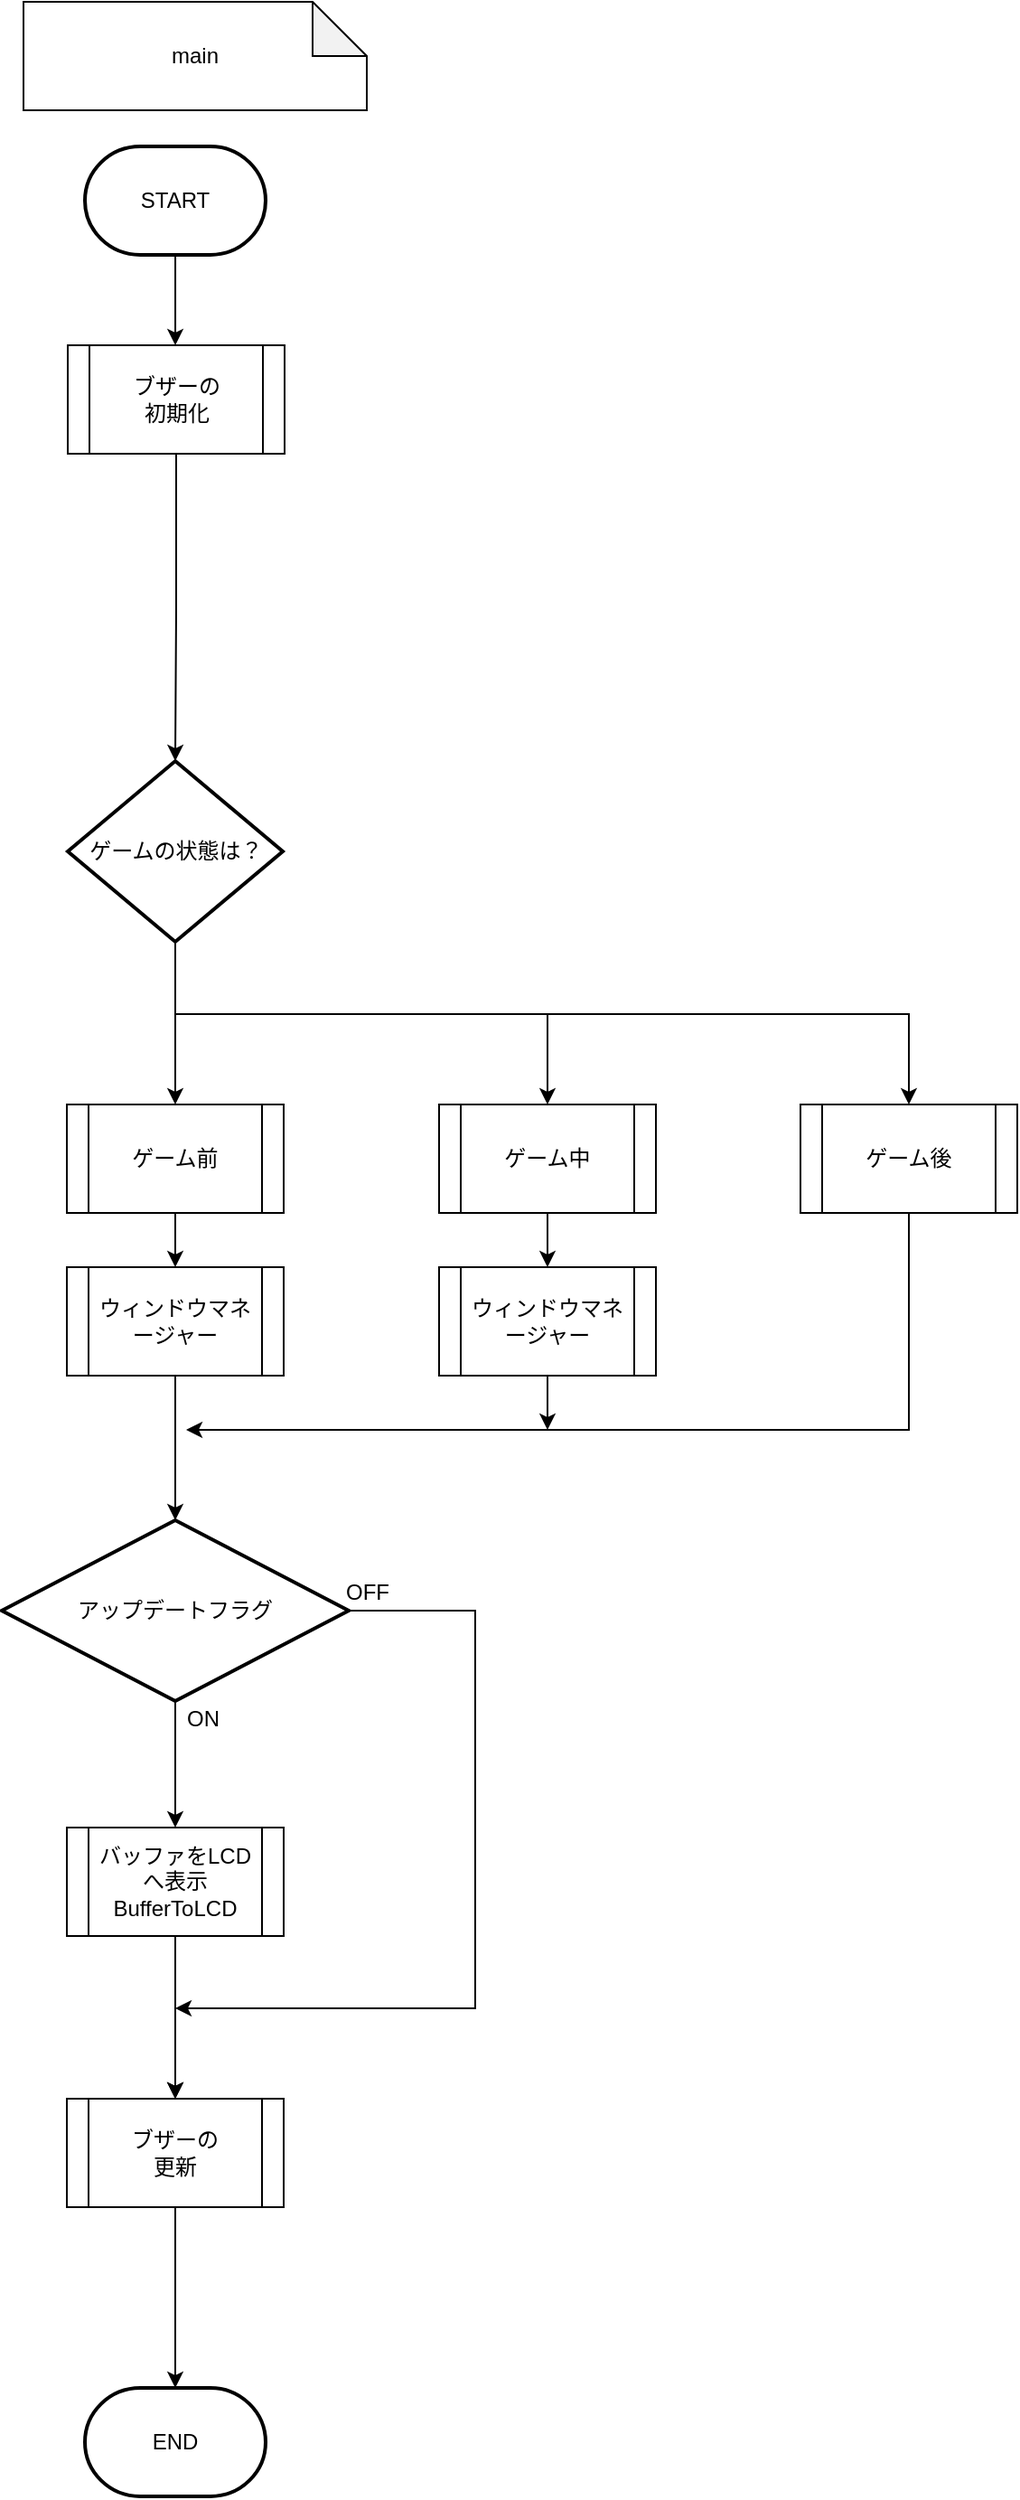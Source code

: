<mxfile version="13.5.1" type="device" pages="6"><diagram id="C5RBs43oDa-KdzZeNtuy" name="main"><mxGraphModel dx="1662" dy="822" grid="1" gridSize="10" guides="1" tooltips="1" connect="1" arrows="1" fold="1" page="1" pageScale="1" pageWidth="827" pageHeight="1169" math="0" shadow="0"><root><mxCell id="WIyWlLk6GJQsqaUBKTNV-0"/><mxCell id="WIyWlLk6GJQsqaUBKTNV-1" parent="WIyWlLk6GJQsqaUBKTNV-0"/><mxCell id="9qbyC3bB_pEoJ0eFc8h3-9" value="" style="edgeStyle=orthogonalEdgeStyle;rounded=0;orthogonalLoop=1;jettySize=auto;html=1;entryX=0.496;entryY=0;entryDx=0;entryDy=0;entryPerimeter=0;" parent="WIyWlLk6GJQsqaUBKTNV-1" source="9qbyC3bB_pEoJ0eFc8h3-0" target="_na00F3dMq7mr0n2Ix1M-0" edge="1"><mxGeometry relative="1" as="geometry"/></mxCell><mxCell id="9qbyC3bB_pEoJ0eFc8h3-0" value="START" style="strokeWidth=2;html=1;shape=mxgraph.flowchart.terminator;whiteSpace=wrap;" parent="WIyWlLk6GJQsqaUBKTNV-1" vertex="1"><mxGeometry x="364" y="90" width="100" height="60" as="geometry"/></mxCell><mxCell id="9qbyC3bB_pEoJ0eFc8h3-6" style="edgeStyle=orthogonalEdgeStyle;rounded=0;orthogonalLoop=1;jettySize=auto;html=1;entryX=0.5;entryY=0;entryDx=0;entryDy=0;" parent="WIyWlLk6GJQsqaUBKTNV-1" source="9qbyC3bB_pEoJ0eFc8h3-2" target="9qbyC3bB_pEoJ0eFc8h3-3" edge="1"><mxGeometry relative="1" as="geometry"/></mxCell><mxCell id="9qbyC3bB_pEoJ0eFc8h3-7" style="edgeStyle=orthogonalEdgeStyle;rounded=0;orthogonalLoop=1;jettySize=auto;html=1;" parent="WIyWlLk6GJQsqaUBKTNV-1" source="9qbyC3bB_pEoJ0eFc8h3-2" target="9qbyC3bB_pEoJ0eFc8h3-4" edge="1"><mxGeometry relative="1" as="geometry"><Array as="points"><mxPoint x="414" y="570"/><mxPoint x="620" y="570"/></Array></mxGeometry></mxCell><mxCell id="9qbyC3bB_pEoJ0eFc8h3-8" style="edgeStyle=orthogonalEdgeStyle;rounded=0;orthogonalLoop=1;jettySize=auto;html=1;" parent="WIyWlLk6GJQsqaUBKTNV-1" source="9qbyC3bB_pEoJ0eFc8h3-2" target="9qbyC3bB_pEoJ0eFc8h3-5" edge="1"><mxGeometry relative="1" as="geometry"><Array as="points"><mxPoint x="414" y="570"/><mxPoint x="820" y="570"/></Array></mxGeometry></mxCell><mxCell id="9qbyC3bB_pEoJ0eFc8h3-2" value="ゲームの状態は？" style="strokeWidth=2;html=1;shape=mxgraph.flowchart.decision;whiteSpace=wrap;" parent="WIyWlLk6GJQsqaUBKTNV-1" vertex="1"><mxGeometry x="354.5" y="430" width="119" height="100" as="geometry"/></mxCell><mxCell id="9qbyC3bB_pEoJ0eFc8h3-11" value="" style="edgeStyle=orthogonalEdgeStyle;rounded=0;orthogonalLoop=1;jettySize=auto;html=1;entryX=0.5;entryY=0;entryDx=0;entryDy=0;entryPerimeter=0;" parent="WIyWlLk6GJQsqaUBKTNV-1" source="BUqs_XWOBNZNV15fr7lD-5" target="BUqs_XWOBNZNV15fr7lD-3" edge="1"><mxGeometry relative="1" as="geometry"><mxPoint x="420" y="840" as="targetPoint"/></mxGeometry></mxCell><mxCell id="9qbyC3bB_pEoJ0eFc8h3-3" value="ゲーム前" style="shape=process;whiteSpace=wrap;html=1;backgroundOutline=1;" parent="WIyWlLk6GJQsqaUBKTNV-1" vertex="1"><mxGeometry x="354" y="620" width="120" height="60" as="geometry"/></mxCell><mxCell id="9qbyC3bB_pEoJ0eFc8h3-12" style="edgeStyle=orthogonalEdgeStyle;rounded=0;orthogonalLoop=1;jettySize=auto;html=1;" parent="WIyWlLk6GJQsqaUBKTNV-1" source="BUqs_XWOBNZNV15fr7lD-6" edge="1"><mxGeometry relative="1" as="geometry"><mxPoint x="620" y="760" as="targetPoint"/><Array as="points"><mxPoint x="620" y="760"/></Array></mxGeometry></mxCell><mxCell id="9qbyC3bB_pEoJ0eFc8h3-4" value="ゲーム中" style="shape=process;whiteSpace=wrap;html=1;backgroundOutline=1;" parent="WIyWlLk6GJQsqaUBKTNV-1" vertex="1"><mxGeometry x="560" y="620" width="120" height="60" as="geometry"/></mxCell><mxCell id="9qbyC3bB_pEoJ0eFc8h3-13" style="edgeStyle=orthogonalEdgeStyle;rounded=0;orthogonalLoop=1;jettySize=auto;html=1;" parent="WIyWlLk6GJQsqaUBKTNV-1" source="9qbyC3bB_pEoJ0eFc8h3-5" edge="1"><mxGeometry relative="1" as="geometry"><mxPoint x="420" y="800" as="targetPoint"/><Array as="points"><mxPoint x="820" y="800"/></Array></mxGeometry></mxCell><mxCell id="9qbyC3bB_pEoJ0eFc8h3-5" value="ゲーム後" style="shape=process;whiteSpace=wrap;html=1;backgroundOutline=1;" parent="WIyWlLk6GJQsqaUBKTNV-1" vertex="1"><mxGeometry x="760" y="620" width="120" height="60" as="geometry"/></mxCell><mxCell id="9qbyC3bB_pEoJ0eFc8h3-15" value="" style="edgeStyle=orthogonalEdgeStyle;rounded=0;orthogonalLoop=1;jettySize=auto;html=1;" parent="WIyWlLk6GJQsqaUBKTNV-1" edge="1"><mxGeometry relative="1" as="geometry"><mxPoint x="414" y="1170" as="targetPoint"/><mxPoint x="414" y="1090" as="sourcePoint"/></mxGeometry></mxCell><mxCell id="ceZoBAMcx-V6pEDcBluT-1" value="" style="edgeStyle=orthogonalEdgeStyle;rounded=0;orthogonalLoop=1;jettySize=auto;html=1;" parent="WIyWlLk6GJQsqaUBKTNV-1" edge="1"><mxGeometry relative="1" as="geometry"><mxPoint x="414" y="1170" as="targetPoint"/><mxPoint x="414" y="1090" as="sourcePoint"/></mxGeometry></mxCell><mxCell id="ceZoBAMcx-V6pEDcBluT-4" value="" style="edgeStyle=orthogonalEdgeStyle;rounded=0;orthogonalLoop=1;jettySize=auto;html=1;" parent="WIyWlLk6GJQsqaUBKTNV-1" source="BUqs_XWOBNZNV15fr7lD-2" target="ceZoBAMcx-V6pEDcBluT-3" edge="1"><mxGeometry relative="1" as="geometry"><mxPoint x="414" y="1070" as="sourcePoint"/></mxGeometry></mxCell><mxCell id="BUqs_XWOBNZNV15fr7lD-1" value="" style="edgeStyle=orthogonalEdgeStyle;rounded=0;orthogonalLoop=1;jettySize=auto;html=1;exitX=0.5;exitY=1;exitDx=0;exitDy=0;exitPerimeter=0;" parent="WIyWlLk6GJQsqaUBKTNV-1" source="BUqs_XWOBNZNV15fr7lD-3" target="BUqs_XWOBNZNV15fr7lD-2" edge="1"><mxGeometry relative="1" as="geometry"><mxPoint x="414" y="940" as="sourcePoint"/><mxPoint x="414" y="970" as="targetPoint"/></mxGeometry></mxCell><mxCell id="bJCDomFOEtfkTf2bRox0-2" value="main" style="shape=note;whiteSpace=wrap;html=1;backgroundOutline=1;darkOpacity=0.05;" parent="WIyWlLk6GJQsqaUBKTNV-1" vertex="1"><mxGeometry x="330" y="10" width="190" height="60" as="geometry"/></mxCell><mxCell id="ceZoBAMcx-V6pEDcBluT-2" value="END" style="strokeWidth=2;html=1;shape=mxgraph.flowchart.terminator;whiteSpace=wrap;" parent="WIyWlLk6GJQsqaUBKTNV-1" vertex="1"><mxGeometry x="364" y="1330" width="100" height="60" as="geometry"/></mxCell><mxCell id="ceZoBAMcx-V6pEDcBluT-5" value="" style="edgeStyle=orthogonalEdgeStyle;rounded=0;orthogonalLoop=1;jettySize=auto;html=1;" parent="WIyWlLk6GJQsqaUBKTNV-1" source="ceZoBAMcx-V6pEDcBluT-3" target="ceZoBAMcx-V6pEDcBluT-2" edge="1"><mxGeometry relative="1" as="geometry"/></mxCell><mxCell id="ceZoBAMcx-V6pEDcBluT-3" value="ブザーの&lt;br&gt;更新" style="shape=process;whiteSpace=wrap;html=1;backgroundOutline=1;" parent="WIyWlLk6GJQsqaUBKTNV-1" vertex="1"><mxGeometry x="354" y="1170" width="120" height="60" as="geometry"/></mxCell><mxCell id="BUqs_XWOBNZNV15fr7lD-2" value="バッファをLCDへ表示&lt;br&gt;BufferToLCD" style="shape=process;whiteSpace=wrap;html=1;backgroundOutline=1;" parent="WIyWlLk6GJQsqaUBKTNV-1" vertex="1"><mxGeometry x="354" y="1020" width="120" height="60" as="geometry"/></mxCell><mxCell id="BUqs_XWOBNZNV15fr7lD-12" style="edgeStyle=orthogonalEdgeStyle;rounded=0;orthogonalLoop=1;jettySize=auto;html=1;" parent="WIyWlLk6GJQsqaUBKTNV-1" source="BUqs_XWOBNZNV15fr7lD-3" edge="1"><mxGeometry relative="1" as="geometry"><mxPoint x="414" y="1120" as="targetPoint"/><Array as="points"><mxPoint x="580" y="900"/><mxPoint x="580" y="1120"/></Array></mxGeometry></mxCell><mxCell id="BUqs_XWOBNZNV15fr7lD-3" value="アップデートフラグ" style="strokeWidth=2;html=1;shape=mxgraph.flowchart.decision;whiteSpace=wrap;" parent="WIyWlLk6GJQsqaUBKTNV-1" vertex="1"><mxGeometry x="318" y="850" width="192" height="100" as="geometry"/></mxCell><mxCell id="BUqs_XWOBNZNV15fr7lD-9" style="edgeStyle=orthogonalEdgeStyle;rounded=0;orthogonalLoop=1;jettySize=auto;html=1;" parent="WIyWlLk6GJQsqaUBKTNV-1" source="BUqs_XWOBNZNV15fr7lD-6" edge="1"><mxGeometry relative="1" as="geometry"><mxPoint x="620" y="800" as="targetPoint"/></mxGeometry></mxCell><mxCell id="BUqs_XWOBNZNV15fr7lD-6" value="ウィンドウマネージャー" style="shape=process;whiteSpace=wrap;html=1;backgroundOutline=1;" parent="WIyWlLk6GJQsqaUBKTNV-1" vertex="1"><mxGeometry x="560" y="710" width="120" height="60" as="geometry"/></mxCell><mxCell id="BUqs_XWOBNZNV15fr7lD-7" style="edgeStyle=orthogonalEdgeStyle;rounded=0;orthogonalLoop=1;jettySize=auto;html=1;" parent="WIyWlLk6GJQsqaUBKTNV-1" source="9qbyC3bB_pEoJ0eFc8h3-4" target="BUqs_XWOBNZNV15fr7lD-6" edge="1"><mxGeometry relative="1" as="geometry"><mxPoint x="620" y="760" as="targetPoint"/><Array as="points"/><mxPoint x="620" y="680" as="sourcePoint"/></mxGeometry></mxCell><mxCell id="BUqs_XWOBNZNV15fr7lD-5" value="ウィンドウマネージャー" style="shape=process;whiteSpace=wrap;html=1;backgroundOutline=1;" parent="WIyWlLk6GJQsqaUBKTNV-1" vertex="1"><mxGeometry x="354" y="710" width="120" height="60" as="geometry"/></mxCell><mxCell id="BUqs_XWOBNZNV15fr7lD-8" value="" style="edgeStyle=orthogonalEdgeStyle;rounded=0;orthogonalLoop=1;jettySize=auto;html=1;" parent="WIyWlLk6GJQsqaUBKTNV-1" source="9qbyC3bB_pEoJ0eFc8h3-3" target="BUqs_XWOBNZNV15fr7lD-5" edge="1"><mxGeometry relative="1" as="geometry"><mxPoint x="414" y="840" as="targetPoint"/><mxPoint x="414" y="680" as="sourcePoint"/></mxGeometry></mxCell><mxCell id="BUqs_XWOBNZNV15fr7lD-11" value="ON" style="text;html=1;align=center;verticalAlign=middle;resizable=0;points=[];autosize=1;" parent="WIyWlLk6GJQsqaUBKTNV-1" vertex="1"><mxGeometry x="414" y="950" width="30" height="20" as="geometry"/></mxCell><mxCell id="BUqs_XWOBNZNV15fr7lD-13" value="OFF" style="text;html=1;align=center;verticalAlign=middle;resizable=0;points=[];autosize=1;" parent="WIyWlLk6GJQsqaUBKTNV-1" vertex="1"><mxGeometry x="500" y="880" width="40" height="20" as="geometry"/></mxCell><mxCell id="_na00F3dMq7mr0n2Ix1M-1" style="edgeStyle=orthogonalEdgeStyle;rounded=0;orthogonalLoop=1;jettySize=auto;html=1;" parent="WIyWlLk6GJQsqaUBKTNV-1" source="_na00F3dMq7mr0n2Ix1M-0" target="9qbyC3bB_pEoJ0eFc8h3-2" edge="1"><mxGeometry relative="1" as="geometry"/></mxCell><mxCell id="_na00F3dMq7mr0n2Ix1M-0" value="ブザーの&lt;br&gt;初期化" style="shape=process;whiteSpace=wrap;html=1;backgroundOutline=1;" parent="WIyWlLk6GJQsqaUBKTNV-1" vertex="1"><mxGeometry x="354.5" y="200" width="120" height="60" as="geometry"/></mxCell></root></mxGraphModel></diagram><diagram name="ブザーの更新" id="sHjXgTzeAOtryM8AVv4b"><mxGraphModel dx="1662" dy="822" grid="1" gridSize="10" guides="1" tooltips="1" connect="1" arrows="1" fold="1" page="1" pageScale="1" pageWidth="827" pageHeight="1169" math="0" shadow="0"><root><mxCell id="dr038-qqmDyIK8T8McZE-0"/><mxCell id="dr038-qqmDyIK8T8McZE-1" parent="dr038-qqmDyIK8T8McZE-0"/><mxCell id="W0YhLz_EQgFUQMOhoSJx-53" value="" style="edgeStyle=orthogonalEdgeStyle;rounded=0;orthogonalLoop=1;jettySize=auto;html=1;" parent="dr038-qqmDyIK8T8McZE-1" source="dr038-qqmDyIK8T8McZE-3" target="W0YhLz_EQgFUQMOhoSJx-22" edge="1"><mxGeometry relative="1" as="geometry"/></mxCell><mxCell id="dr038-qqmDyIK8T8McZE-3" value="START" style="strokeWidth=2;html=1;shape=mxgraph.flowchart.terminator;whiteSpace=wrap;" parent="dr038-qqmDyIK8T8McZE-1" vertex="1"><mxGeometry x="100" y="100" width="100" height="60" as="geometry"/></mxCell><mxCell id="dr038-qqmDyIK8T8McZE-4" value="ブザーの更新" style="shape=note;whiteSpace=wrap;html=1;size=14;verticalAlign=top;align=left;spacingTop=-6;" parent="dr038-qqmDyIK8T8McZE-1" vertex="1"><mxGeometry x="100" y="10" width="100" height="70" as="geometry"/></mxCell><mxCell id="dr038-qqmDyIK8T8McZE-5" value="" style="edgeStyle=orthogonalEdgeStyle;rounded=0;orthogonalLoop=1;jettySize=auto;html=1;exitX=0.5;exitY=1;exitDx=0;exitDy=0;" parent="dr038-qqmDyIK8T8McZE-1" source="G2oQgX6TiOGb2vG8f04e-0" edge="1"><mxGeometry relative="1" as="geometry"><mxPoint x="150" y="610" as="sourcePoint"/><mxPoint x="150" y="660" as="targetPoint"/></mxGeometry></mxCell><mxCell id="dr038-qqmDyIK8T8McZE-7" value="" style="edgeStyle=orthogonalEdgeStyle;rounded=0;orthogonalLoop=1;jettySize=auto;html=1;exitX=0.5;exitY=1;exitDx=0;exitDy=0;" parent="dr038-qqmDyIK8T8McZE-1" source="G2oQgX6TiOGb2vG8f04e-1" edge="1"><mxGeometry relative="1" as="geometry"><mxPoint x="150" y="750" as="targetPoint"/><mxPoint x="150" y="710" as="sourcePoint"/></mxGeometry></mxCell><mxCell id="dr038-qqmDyIK8T8McZE-22" value="END" style="strokeWidth=2;html=1;shape=mxgraph.flowchart.terminator;whiteSpace=wrap;" parent="dr038-qqmDyIK8T8McZE-1" vertex="1"><mxGeometry x="100" y="910" width="100" height="60" as="geometry"/></mxCell><mxCell id="W0YhLz_EQgFUQMOhoSJx-0" value="BGMStateの&lt;br&gt;切り替え" style="shape=process;whiteSpace=wrap;html=1;backgroundOutline=1;" parent="dr038-qqmDyIK8T8McZE-1" vertex="1"><mxGeometry x="210" y="1280" width="120" height="60" as="geometry"/></mxCell><mxCell id="W0YhLz_EQgFUQMOhoSJx-1" value="" style="edgeStyle=orthogonalEdgeStyle;rounded=0;orthogonalLoop=1;jettySize=auto;html=1;" parent="dr038-qqmDyIK8T8McZE-1" source="W0YhLz_EQgFUQMOhoSJx-2" target="W0YhLz_EQgFUQMOhoSJx-5" edge="1"><mxGeometry relative="1" as="geometry"/></mxCell><mxCell id="W0YhLz_EQgFUQMOhoSJx-2" value="START" style="strokeWidth=2;html=1;shape=mxgraph.flowchart.terminator;whiteSpace=wrap;" parent="dr038-qqmDyIK8T8McZE-1" vertex="1"><mxGeometry x="220" y="1380" width="100" height="60" as="geometry"/></mxCell><mxCell id="W0YhLz_EQgFUQMOhoSJx-3" value="" style="edgeStyle=orthogonalEdgeStyle;rounded=0;orthogonalLoop=1;jettySize=auto;html=1;" parent="dr038-qqmDyIK8T8McZE-1" source="W0YhLz_EQgFUQMOhoSJx-5" target="W0YhLz_EQgFUQMOhoSJx-7" edge="1"><mxGeometry relative="1" as="geometry"/></mxCell><mxCell id="W0YhLz_EQgFUQMOhoSJx-4" style="edgeStyle=orthogonalEdgeStyle;rounded=0;orthogonalLoop=1;jettySize=auto;html=1;" parent="dr038-qqmDyIK8T8McZE-1" source="W0YhLz_EQgFUQMOhoSJx-5" edge="1"><mxGeometry relative="1" as="geometry"><mxPoint x="280" y="1890" as="targetPoint"/><Array as="points"><mxPoint x="380" y="1530"/><mxPoint x="380" y="1890"/></Array></mxGeometry></mxCell><mxCell id="W0YhLz_EQgFUQMOhoSJx-5" value="BGMStartFlg" style="strokeWidth=2;html=1;shape=mxgraph.flowchart.decision;whiteSpace=wrap;" parent="dr038-qqmDyIK8T8McZE-1" vertex="1"><mxGeometry x="220" y="1480" width="100" height="100" as="geometry"/></mxCell><mxCell id="W0YhLz_EQgFUQMOhoSJx-6" value="" style="edgeStyle=orthogonalEdgeStyle;rounded=0;orthogonalLoop=1;jettySize=auto;html=1;" parent="dr038-qqmDyIK8T8McZE-1" source="W0YhLz_EQgFUQMOhoSJx-7" target="W0YhLz_EQgFUQMOhoSJx-9" edge="1"><mxGeometry relative="1" as="geometry"/></mxCell><mxCell id="W0YhLz_EQgFUQMOhoSJx-7" value="BGMStartFlgを&lt;br&gt;下げる" style="rounded=1;whiteSpace=wrap;html=1;absoluteArcSize=1;arcSize=14;strokeWidth=2;" parent="dr038-qqmDyIK8T8McZE-1" vertex="1"><mxGeometry x="220" y="1630" width="100" height="100" as="geometry"/></mxCell><mxCell id="W0YhLz_EQgFUQMOhoSJx-8" value="" style="edgeStyle=orthogonalEdgeStyle;rounded=0;orthogonalLoop=1;jettySize=auto;html=1;" parent="dr038-qqmDyIK8T8McZE-1" source="W0YhLz_EQgFUQMOhoSJx-9" edge="1"><mxGeometry relative="1" as="geometry"><mxPoint x="270" y="1940" as="targetPoint"/></mxGeometry></mxCell><mxCell id="W0YhLz_EQgFUQMOhoSJx-9" value="IsPlayBGMを&lt;br&gt;trueに変更する" style="rounded=1;whiteSpace=wrap;html=1;absoluteArcSize=1;arcSize=14;strokeWidth=2;" parent="dr038-qqmDyIK8T8McZE-1" vertex="1"><mxGeometry x="220" y="1760" width="100" height="100" as="geometry"/></mxCell><mxCell id="W0YhLz_EQgFUQMOhoSJx-10" value="ON" style="text;html=1;align=center;verticalAlign=middle;resizable=0;points=[];autosize=1;" parent="dr038-qqmDyIK8T8McZE-1" vertex="1"><mxGeometry x="275" y="1580" width="30" height="20" as="geometry"/></mxCell><mxCell id="W0YhLz_EQgFUQMOhoSJx-11" value="OFF" style="text;html=1;align=center;verticalAlign=middle;resizable=0;points=[];autosize=1;" parent="dr038-qqmDyIK8T8McZE-1" vertex="1"><mxGeometry x="315" y="1500" width="40" height="20" as="geometry"/></mxCell><mxCell id="W0YhLz_EQgFUQMOhoSJx-12" value="" style="edgeStyle=orthogonalEdgeStyle;rounded=0;orthogonalLoop=1;jettySize=auto;html=1;" parent="dr038-qqmDyIK8T8McZE-1" source="W0YhLz_EQgFUQMOhoSJx-14" target="W0YhLz_EQgFUQMOhoSJx-16" edge="1"><mxGeometry relative="1" as="geometry"/></mxCell><mxCell id="W0YhLz_EQgFUQMOhoSJx-13" style="edgeStyle=orthogonalEdgeStyle;rounded=0;orthogonalLoop=1;jettySize=auto;html=1;" parent="dr038-qqmDyIK8T8McZE-1" source="W0YhLz_EQgFUQMOhoSJx-14" edge="1"><mxGeometry relative="1" as="geometry"><mxPoint x="280" y="2350" as="targetPoint"/><Array as="points"><mxPoint x="380" y="1990"/><mxPoint x="380" y="2350"/></Array></mxGeometry></mxCell><mxCell id="W0YhLz_EQgFUQMOhoSJx-14" value="BGMStopFlg" style="strokeWidth=2;html=1;shape=mxgraph.flowchart.decision;whiteSpace=wrap;" parent="dr038-qqmDyIK8T8McZE-1" vertex="1"><mxGeometry x="220" y="1940" width="100" height="100" as="geometry"/></mxCell><mxCell id="W0YhLz_EQgFUQMOhoSJx-15" value="" style="edgeStyle=orthogonalEdgeStyle;rounded=0;orthogonalLoop=1;jettySize=auto;html=1;" parent="dr038-qqmDyIK8T8McZE-1" source="W0YhLz_EQgFUQMOhoSJx-16" target="W0YhLz_EQgFUQMOhoSJx-18" edge="1"><mxGeometry relative="1" as="geometry"/></mxCell><mxCell id="W0YhLz_EQgFUQMOhoSJx-16" value="BGMStopFlgを&lt;br&gt;下げる" style="rounded=1;whiteSpace=wrap;html=1;absoluteArcSize=1;arcSize=14;strokeWidth=2;" parent="dr038-qqmDyIK8T8McZE-1" vertex="1"><mxGeometry x="220" y="2090" width="100" height="100" as="geometry"/></mxCell><mxCell id="W0YhLz_EQgFUQMOhoSJx-17" value="" style="edgeStyle=orthogonalEdgeStyle;rounded=0;orthogonalLoop=1;jettySize=auto;html=1;" parent="dr038-qqmDyIK8T8McZE-1" source="W0YhLz_EQgFUQMOhoSJx-18" edge="1"><mxGeometry relative="1" as="geometry"><mxPoint x="270" y="2400" as="targetPoint"/></mxGeometry></mxCell><mxCell id="W0YhLz_EQgFUQMOhoSJx-18" value="IsPlayBGMを&lt;br&gt;falseに変更する" style="rounded=1;whiteSpace=wrap;html=1;absoluteArcSize=1;arcSize=14;strokeWidth=2;" parent="dr038-qqmDyIK8T8McZE-1" vertex="1"><mxGeometry x="220" y="2220" width="100" height="100" as="geometry"/></mxCell><mxCell id="W0YhLz_EQgFUQMOhoSJx-19" value="ON" style="text;html=1;align=center;verticalAlign=middle;resizable=0;points=[];autosize=1;" parent="dr038-qqmDyIK8T8McZE-1" vertex="1"><mxGeometry x="275" y="2040" width="30" height="20" as="geometry"/></mxCell><mxCell id="W0YhLz_EQgFUQMOhoSJx-20" value="OFF" style="text;html=1;align=center;verticalAlign=middle;resizable=0;points=[];autosize=1;" parent="dr038-qqmDyIK8T8McZE-1" vertex="1"><mxGeometry x="315" y="1960" width="40" height="20" as="geometry"/></mxCell><mxCell id="W0YhLz_EQgFUQMOhoSJx-21" value="END" style="strokeWidth=2;html=1;shape=mxgraph.flowchart.terminator;whiteSpace=wrap;" parent="dr038-qqmDyIK8T8McZE-1" vertex="1"><mxGeometry x="220" y="2400" width="100" height="60" as="geometry"/></mxCell><mxCell id="W0YhLz_EQgFUQMOhoSJx-52" value="" style="edgeStyle=orthogonalEdgeStyle;rounded=0;orthogonalLoop=1;jettySize=auto;html=1;" parent="dr038-qqmDyIK8T8McZE-1" source="W0YhLz_EQgFUQMOhoSJx-22" target="W0YhLz_EQgFUQMOhoSJx-23" edge="1"><mxGeometry relative="1" as="geometry"/></mxCell><mxCell id="W0YhLz_EQgFUQMOhoSJx-22" value="BGMStateの&lt;br&gt;切り替え" style="shape=process;whiteSpace=wrap;html=1;backgroundOutline=1;" parent="dr038-qqmDyIK8T8McZE-1" vertex="1"><mxGeometry x="90" y="200" width="120" height="60" as="geometry"/></mxCell><mxCell id="W0YhLz_EQgFUQMOhoSJx-51" value="" style="edgeStyle=orthogonalEdgeStyle;rounded=0;orthogonalLoop=1;jettySize=auto;html=1;" parent="dr038-qqmDyIK8T8McZE-1" source="W0YhLz_EQgFUQMOhoSJx-23" target="W0YhLz_EQgFUQMOhoSJx-46" edge="1"><mxGeometry relative="1" as="geometry"/></mxCell><mxCell id="W0YhLz_EQgFUQMOhoSJx-23" value="SEStateの&lt;br&gt;切り替え" style="shape=process;whiteSpace=wrap;html=1;backgroundOutline=1;" parent="dr038-qqmDyIK8T8McZE-1" vertex="1"><mxGeometry x="90" y="300" width="120" height="60" as="geometry"/></mxCell><mxCell id="W0YhLz_EQgFUQMOhoSJx-24" value="SEStateの&lt;br&gt;切り替え" style="shape=process;whiteSpace=wrap;html=1;backgroundOutline=1;" parent="dr038-qqmDyIK8T8McZE-1" vertex="1"><mxGeometry x="450" y="1280" width="120" height="60" as="geometry"/></mxCell><mxCell id="W0YhLz_EQgFUQMOhoSJx-25" value="" style="edgeStyle=orthogonalEdgeStyle;rounded=0;orthogonalLoop=1;jettySize=auto;html=1;" parent="dr038-qqmDyIK8T8McZE-1" source="W0YhLz_EQgFUQMOhoSJx-26" target="W0YhLz_EQgFUQMOhoSJx-29" edge="1"><mxGeometry relative="1" as="geometry"/></mxCell><mxCell id="W0YhLz_EQgFUQMOhoSJx-26" value="START" style="strokeWidth=2;html=1;shape=mxgraph.flowchart.terminator;whiteSpace=wrap;" parent="dr038-qqmDyIK8T8McZE-1" vertex="1"><mxGeometry x="460" y="1380" width="100" height="60" as="geometry"/></mxCell><mxCell id="W0YhLz_EQgFUQMOhoSJx-27" value="" style="edgeStyle=orthogonalEdgeStyle;rounded=0;orthogonalLoop=1;jettySize=auto;html=1;" parent="dr038-qqmDyIK8T8McZE-1" source="W0YhLz_EQgFUQMOhoSJx-29" target="W0YhLz_EQgFUQMOhoSJx-31" edge="1"><mxGeometry relative="1" as="geometry"/></mxCell><mxCell id="W0YhLz_EQgFUQMOhoSJx-28" style="edgeStyle=orthogonalEdgeStyle;rounded=0;orthogonalLoop=1;jettySize=auto;html=1;" parent="dr038-qqmDyIK8T8McZE-1" source="W0YhLz_EQgFUQMOhoSJx-29" edge="1"><mxGeometry relative="1" as="geometry"><mxPoint x="520" y="1890" as="targetPoint"/><Array as="points"><mxPoint x="620" y="1530"/><mxPoint x="620" y="1890"/></Array></mxGeometry></mxCell><mxCell id="W0YhLz_EQgFUQMOhoSJx-29" value="SEStartFlg" style="strokeWidth=2;html=1;shape=mxgraph.flowchart.decision;whiteSpace=wrap;" parent="dr038-qqmDyIK8T8McZE-1" vertex="1"><mxGeometry x="460" y="1480" width="100" height="100" as="geometry"/></mxCell><mxCell id="W0YhLz_EQgFUQMOhoSJx-30" value="" style="edgeStyle=orthogonalEdgeStyle;rounded=0;orthogonalLoop=1;jettySize=auto;html=1;" parent="dr038-qqmDyIK8T8McZE-1" source="W0YhLz_EQgFUQMOhoSJx-31" target="W0YhLz_EQgFUQMOhoSJx-33" edge="1"><mxGeometry relative="1" as="geometry"/></mxCell><mxCell id="W0YhLz_EQgFUQMOhoSJx-31" value="SEStartFlgを&lt;br&gt;下げる" style="rounded=1;whiteSpace=wrap;html=1;absoluteArcSize=1;arcSize=14;strokeWidth=2;" parent="dr038-qqmDyIK8T8McZE-1" vertex="1"><mxGeometry x="460" y="1630" width="100" height="100" as="geometry"/></mxCell><mxCell id="W0YhLz_EQgFUQMOhoSJx-32" value="" style="edgeStyle=orthogonalEdgeStyle;rounded=0;orthogonalLoop=1;jettySize=auto;html=1;" parent="dr038-qqmDyIK8T8McZE-1" source="W0YhLz_EQgFUQMOhoSJx-33" edge="1"><mxGeometry relative="1" as="geometry"><mxPoint x="510" y="1940" as="targetPoint"/></mxGeometry></mxCell><mxCell id="W0YhLz_EQgFUQMOhoSJx-33" value="IsPlaySEを&lt;br&gt;trueに変更する" style="rounded=1;whiteSpace=wrap;html=1;absoluteArcSize=1;arcSize=14;strokeWidth=2;" parent="dr038-qqmDyIK8T8McZE-1" vertex="1"><mxGeometry x="460" y="1760" width="100" height="100" as="geometry"/></mxCell><mxCell id="W0YhLz_EQgFUQMOhoSJx-34" value="ON" style="text;html=1;align=center;verticalAlign=middle;resizable=0;points=[];autosize=1;" parent="dr038-qqmDyIK8T8McZE-1" vertex="1"><mxGeometry x="515" y="1580" width="30" height="20" as="geometry"/></mxCell><mxCell id="W0YhLz_EQgFUQMOhoSJx-35" value="OFF" style="text;html=1;align=center;verticalAlign=middle;resizable=0;points=[];autosize=1;" parent="dr038-qqmDyIK8T8McZE-1" vertex="1"><mxGeometry x="555" y="1500" width="40" height="20" as="geometry"/></mxCell><mxCell id="W0YhLz_EQgFUQMOhoSJx-36" value="" style="edgeStyle=orthogonalEdgeStyle;rounded=0;orthogonalLoop=1;jettySize=auto;html=1;" parent="dr038-qqmDyIK8T8McZE-1" source="W0YhLz_EQgFUQMOhoSJx-38" target="W0YhLz_EQgFUQMOhoSJx-40" edge="1"><mxGeometry relative="1" as="geometry"/></mxCell><mxCell id="W0YhLz_EQgFUQMOhoSJx-37" style="edgeStyle=orthogonalEdgeStyle;rounded=0;orthogonalLoop=1;jettySize=auto;html=1;" parent="dr038-qqmDyIK8T8McZE-1" source="W0YhLz_EQgFUQMOhoSJx-38" edge="1"><mxGeometry relative="1" as="geometry"><mxPoint x="520" y="2350" as="targetPoint"/><Array as="points"><mxPoint x="620" y="1990"/><mxPoint x="620" y="2350"/></Array></mxGeometry></mxCell><mxCell id="W0YhLz_EQgFUQMOhoSJx-38" value="SEStopFlg" style="strokeWidth=2;html=1;shape=mxgraph.flowchart.decision;whiteSpace=wrap;" parent="dr038-qqmDyIK8T8McZE-1" vertex="1"><mxGeometry x="460" y="1940" width="100" height="100" as="geometry"/></mxCell><mxCell id="W0YhLz_EQgFUQMOhoSJx-39" value="" style="edgeStyle=orthogonalEdgeStyle;rounded=0;orthogonalLoop=1;jettySize=auto;html=1;" parent="dr038-qqmDyIK8T8McZE-1" source="W0YhLz_EQgFUQMOhoSJx-40" target="W0YhLz_EQgFUQMOhoSJx-42" edge="1"><mxGeometry relative="1" as="geometry"/></mxCell><mxCell id="W0YhLz_EQgFUQMOhoSJx-40" value="SEStopFlgを&lt;br&gt;下げる" style="rounded=1;whiteSpace=wrap;html=1;absoluteArcSize=1;arcSize=14;strokeWidth=2;" parent="dr038-qqmDyIK8T8McZE-1" vertex="1"><mxGeometry x="460" y="2090" width="100" height="100" as="geometry"/></mxCell><mxCell id="W0YhLz_EQgFUQMOhoSJx-41" value="" style="edgeStyle=orthogonalEdgeStyle;rounded=0;orthogonalLoop=1;jettySize=auto;html=1;" parent="dr038-qqmDyIK8T8McZE-1" source="W0YhLz_EQgFUQMOhoSJx-42" edge="1"><mxGeometry relative="1" as="geometry"><mxPoint x="510" y="2400" as="targetPoint"/></mxGeometry></mxCell><mxCell id="W0YhLz_EQgFUQMOhoSJx-42" value="IsPlaySEを&lt;br&gt;falseに変更する" style="rounded=1;whiteSpace=wrap;html=1;absoluteArcSize=1;arcSize=14;strokeWidth=2;" parent="dr038-qqmDyIK8T8McZE-1" vertex="1"><mxGeometry x="460" y="2220" width="100" height="100" as="geometry"/></mxCell><mxCell id="W0YhLz_EQgFUQMOhoSJx-43" value="ON" style="text;html=1;align=center;verticalAlign=middle;resizable=0;points=[];autosize=1;" parent="dr038-qqmDyIK8T8McZE-1" vertex="1"><mxGeometry x="515" y="2040" width="30" height="20" as="geometry"/></mxCell><mxCell id="W0YhLz_EQgFUQMOhoSJx-44" value="OFF" style="text;html=1;align=center;verticalAlign=middle;resizable=0;points=[];autosize=1;" parent="dr038-qqmDyIK8T8McZE-1" vertex="1"><mxGeometry x="555" y="1960" width="40" height="20" as="geometry"/></mxCell><mxCell id="W0YhLz_EQgFUQMOhoSJx-45" value="END" style="strokeWidth=2;html=1;shape=mxgraph.flowchart.terminator;whiteSpace=wrap;" parent="dr038-qqmDyIK8T8McZE-1" vertex="1"><mxGeometry x="460" y="2400" width="100" height="60" as="geometry"/></mxCell><mxCell id="W0YhLz_EQgFUQMOhoSJx-47" value="" style="edgeStyle=orthogonalEdgeStyle;rounded=0;orthogonalLoop=1;jettySize=auto;html=1;" parent="dr038-qqmDyIK8T8McZE-1" source="W0YhLz_EQgFUQMOhoSJx-46" edge="1"><mxGeometry relative="1" as="geometry"><mxPoint x="150" y="560" as="targetPoint"/></mxGeometry></mxCell><mxCell id="W0YhLz_EQgFUQMOhoSJx-48" style="edgeStyle=orthogonalEdgeStyle;rounded=0;orthogonalLoop=1;jettySize=auto;html=1;" parent="dr038-qqmDyIK8T8McZE-1" source="W0YhLz_EQgFUQMOhoSJx-46" edge="1"><mxGeometry relative="1" as="geometry"><mxPoint x="150" y="850" as="targetPoint"/><Array as="points"><mxPoint x="280" y="470"/><mxPoint x="280" y="850"/><mxPoint x="150" y="850"/></Array></mxGeometry></mxCell><mxCell id="W0YhLz_EQgFUQMOhoSJx-46" value="&lt;span style=&quot;text-align: left&quot;&gt;LengthNote16th&lt;br&gt;フラグ&lt;/span&gt;" style="strokeWidth=2;html=1;shape=mxgraph.flowchart.decision;whiteSpace=wrap;" parent="dr038-qqmDyIK8T8McZE-1" vertex="1"><mxGeometry x="80" y="420" width="140" height="100" as="geometry"/></mxCell><mxCell id="W0YhLz_EQgFUQMOhoSJx-49" value="ON" style="text;html=1;align=center;verticalAlign=middle;resizable=0;points=[];autosize=1;" parent="dr038-qqmDyIK8T8McZE-1" vertex="1"><mxGeometry x="159" y="520" width="30" height="20" as="geometry"/></mxCell><mxCell id="W0YhLz_EQgFUQMOhoSJx-50" value="OFF" style="text;html=1;align=center;verticalAlign=middle;resizable=0;points=[];autosize=1;" parent="dr038-qqmDyIK8T8McZE-1" vertex="1"><mxGeometry x="215" y="450" width="40" height="20" as="geometry"/></mxCell><mxCell id="wUmr7rL4XI4OjzSfEoUU-0" value="LengthNote16thフラグ&lt;br&gt;&lt;br&gt;ブザーの更新シートで16分音符分の時間経過を確認するために使用&lt;br&gt;タイマでフラグがONになる&lt;br&gt;ブザーの更新シートでOFFになる" style="shape=note;whiteSpace=wrap;html=1;size=14;verticalAlign=top;align=left;spacingTop=-6;" parent="dr038-qqmDyIK8T8McZE-1" vertex="1"><mxGeometry x="320" y="440" width="170" height="130" as="geometry"/></mxCell><mxCell id="DAbxYG-DEQaKZM_AroCI-1" style="edgeStyle=orthogonalEdgeStyle;rounded=0;orthogonalLoop=1;jettySize=auto;html=1;" parent="dr038-qqmDyIK8T8McZE-1" target="dr038-qqmDyIK8T8McZE-22" edge="1"><mxGeometry relative="1" as="geometry"><mxPoint x="150" y="810" as="sourcePoint"/></mxGeometry></mxCell><mxCell id="G2oQgX6TiOGb2vG8f04e-0" value="&lt;span&gt;BGMManagerを更新&lt;/span&gt;" style="shape=process;whiteSpace=wrap;html=1;backgroundOutline=1;" parent="dr038-qqmDyIK8T8McZE-1" vertex="1"><mxGeometry x="90" y="560" width="120" height="60" as="geometry"/></mxCell><mxCell id="G2oQgX6TiOGb2vG8f04e-1" value="&lt;span&gt;SEManagerを更新&lt;/span&gt;" style="shape=process;whiteSpace=wrap;html=1;backgroundOutline=1;" parent="dr038-qqmDyIK8T8McZE-1" vertex="1"><mxGeometry x="90" y="660" width="120" height="60" as="geometry"/></mxCell><mxCell id="G2oQgX6TiOGb2vG8f04e-2" value="&lt;span&gt;LengthNote16thフラグを下げる&lt;/span&gt;" style="rounded=0;whiteSpace=wrap;html=1;" parent="dr038-qqmDyIK8T8McZE-1" vertex="1"><mxGeometry x="90" y="750" width="120" height="60" as="geometry"/></mxCell></root></mxGraphModel></diagram><diagram name="BGMManagerを更新" id="ABgosr9o0sSPcyc1PMzt"><mxGraphModel dx="1326" dy="806" grid="1" gridSize="10" guides="1" tooltips="1" connect="1" arrows="1" fold="1" page="1" pageScale="1" pageWidth="827" pageHeight="1169" math="0" shadow="0"><root><mxCell id="4Xr6yz0XrZvKhtDLW0RJ-0"/><mxCell id="4Xr6yz0XrZvKhtDLW0RJ-1" parent="4Xr6yz0XrZvKhtDLW0RJ-0"/><mxCell id="4Xr6yz0XrZvKhtDLW0RJ-2" value="" style="edgeStyle=orthogonalEdgeStyle;rounded=0;orthogonalLoop=1;jettySize=auto;html=1;" parent="4Xr6yz0XrZvKhtDLW0RJ-1" source="4Xr6yz0XrZvKhtDLW0RJ-3" target="4Xr6yz0XrZvKhtDLW0RJ-31" edge="1"><mxGeometry relative="1" as="geometry"><mxPoint x="186" y="310" as="targetPoint"/></mxGeometry></mxCell><mxCell id="4Xr6yz0XrZvKhtDLW0RJ-3" value="START" style="strokeWidth=2;html=1;shape=mxgraph.flowchart.terminator;whiteSpace=wrap;" parent="4Xr6yz0XrZvKhtDLW0RJ-1" vertex="1"><mxGeometry x="136" y="210" width="100" height="60" as="geometry"/></mxCell><mxCell id="4Xr6yz0XrZvKhtDLW0RJ-4" value="&lt;span style=&quot;text-align: center&quot;&gt;BGMManagerを更新&lt;/span&gt;" style="shape=note;whiteSpace=wrap;html=1;size=14;verticalAlign=top;align=left;spacingTop=-6;" parent="4Xr6yz0XrZvKhtDLW0RJ-1" vertex="1"><mxGeometry x="121" y="150" width="130" height="40" as="geometry"/></mxCell><mxCell id="4Xr6yz0XrZvKhtDLW0RJ-29" value="" style="edgeStyle=orthogonalEdgeStyle;rounded=0;orthogonalLoop=1;jettySize=auto;html=1;" parent="4Xr6yz0XrZvKhtDLW0RJ-1" source="4Xr6yz0XrZvKhtDLW0RJ-31" target="4Xr6yz0XrZvKhtDLW0RJ-34" edge="1"><mxGeometry relative="1" as="geometry"/></mxCell><mxCell id="4Xr6yz0XrZvKhtDLW0RJ-30" style="edgeStyle=orthogonalEdgeStyle;rounded=0;orthogonalLoop=1;jettySize=auto;html=1;" parent="4Xr6yz0XrZvKhtDLW0RJ-1" source="4Xr6yz0XrZvKhtDLW0RJ-31" edge="1"><mxGeometry relative="1" as="geometry"><mxPoint x="186" y="1370" as="targetPoint"/><Array as="points"><mxPoint x="490" y="370"/><mxPoint x="490" y="1370"/><mxPoint x="186" y="1370"/></Array></mxGeometry></mxCell><mxCell id="4Xr6yz0XrZvKhtDLW0RJ-31" value="現在BGMが&lt;br&gt;再生されているか" style="strokeWidth=2;html=1;shape=mxgraph.flowchart.decision;whiteSpace=wrap;" parent="4Xr6yz0XrZvKhtDLW0RJ-1" vertex="1"><mxGeometry x="72" y="320" width="228" height="100" as="geometry"/></mxCell><mxCell id="4Xr6yz0XrZvKhtDLW0RJ-32" value="" style="edgeStyle=orthogonalEdgeStyle;rounded=0;orthogonalLoop=1;jettySize=auto;html=1;" parent="4Xr6yz0XrZvKhtDLW0RJ-1" source="4Xr6yz0XrZvKhtDLW0RJ-34" edge="1"><mxGeometry relative="1" as="geometry"><mxPoint x="186" y="650" as="targetPoint"/></mxGeometry></mxCell><mxCell id="4Xr6yz0XrZvKhtDLW0RJ-33" style="edgeStyle=orthogonalEdgeStyle;rounded=0;orthogonalLoop=1;jettySize=auto;html=1;" parent="4Xr6yz0XrZvKhtDLW0RJ-1" source="4Xr6yz0XrZvKhtDLW0RJ-34" edge="1"><mxGeometry relative="1" as="geometry"><mxPoint x="186" y="790" as="targetPoint"/><Array as="points"><mxPoint x="330" y="535"/><mxPoint x="330" y="790"/></Array></mxGeometry></mxCell><mxCell id="4Xr6yz0XrZvKhtDLW0RJ-34" value="BGMの再生位置は終端か？&lt;br&gt;currentNotePos" style="strokeWidth=2;html=1;shape=mxgraph.flowchart.decision;whiteSpace=wrap;" parent="4Xr6yz0XrZvKhtDLW0RJ-1" vertex="1"><mxGeometry x="72" y="485" width="228" height="100" as="geometry"/></mxCell><mxCell id="4Xr6yz0XrZvKhtDLW0RJ-35" value="YES" style="text;html=1;align=center;verticalAlign=middle;resizable=0;points=[];autosize=1;" parent="4Xr6yz0XrZvKhtDLW0RJ-1" vertex="1"><mxGeometry x="196" y="430" width="40" height="20" as="geometry"/></mxCell><mxCell id="4Xr6yz0XrZvKhtDLW0RJ-36" value="NO" style="text;html=1;align=center;verticalAlign=middle;resizable=0;points=[];autosize=1;" parent="4Xr6yz0XrZvKhtDLW0RJ-1" vertex="1"><mxGeometry x="315" y="340" width="30" height="20" as="geometry"/></mxCell><mxCell id="4Xr6yz0XrZvKhtDLW0RJ-37" value="YES" style="text;html=1;align=center;verticalAlign=middle;resizable=0;points=[];autosize=1;" parent="4Xr6yz0XrZvKhtDLW0RJ-1" vertex="1"><mxGeometry x="190" y="585" width="40" height="20" as="geometry"/></mxCell><mxCell id="4Xr6yz0XrZvKhtDLW0RJ-38" value="" style="edgeStyle=orthogonalEdgeStyle;rounded=0;orthogonalLoop=1;jettySize=auto;html=1;" parent="4Xr6yz0XrZvKhtDLW0RJ-1" target="4Xr6yz0XrZvKhtDLW0RJ-43" edge="1"><mxGeometry relative="1" as="geometry"><mxPoint x="186" y="750" as="sourcePoint"/></mxGeometry></mxCell><mxCell id="4Xr6yz0XrZvKhtDLW0RJ-39" style="edgeStyle=orthogonalEdgeStyle;rounded=0;orthogonalLoop=1;jettySize=auto;html=1;exitX=0.5;exitY=1;exitDx=0;exitDy=0;" parent="4Xr6yz0XrZvKhtDLW0RJ-1" source="IRa_dM7qriDIy9-uKe1Z-0" target="4Xr6yz0XrZvKhtDLW0RJ-43" edge="1"><mxGeometry relative="1" as="geometry"><mxPoint x="186" y="750" as="sourcePoint"/></mxGeometry></mxCell><mxCell id="4Xr6yz0XrZvKhtDLW0RJ-42" style="edgeStyle=orthogonalEdgeStyle;rounded=0;orthogonalLoop=1;jettySize=auto;html=1;entryX=0.5;entryY=0;entryDx=0;entryDy=0;" parent="4Xr6yz0XrZvKhtDLW0RJ-1" source="4Xr6yz0XrZvKhtDLW0RJ-43" target="IRa_dM7qriDIy9-uKe1Z-1" edge="1"><mxGeometry relative="1" as="geometry"><Array as="points"><mxPoint x="382" y="880"/></Array><mxPoint x="380" y="1110" as="targetPoint"/></mxGeometry></mxCell><mxCell id="0Jzsjs30BkO8wgTDrF6F-7" value="" style="edgeStyle=orthogonalEdgeStyle;rounded=0;orthogonalLoop=1;jettySize=auto;html=1;" parent="4Xr6yz0XrZvKhtDLW0RJ-1" source="4Xr6yz0XrZvKhtDLW0RJ-43" target="0Jzsjs30BkO8wgTDrF6F-4" edge="1"><mxGeometry relative="1" as="geometry"/></mxCell><mxCell id="4Xr6yz0XrZvKhtDLW0RJ-43" value="現在選択されている音符の長さ分&lt;br&gt;時間は経過したか？&lt;br&gt;currentNoteLength &amp;lt;= 0" style="strokeWidth=2;html=1;shape=mxgraph.flowchart.decision;whiteSpace=wrap;" parent="4Xr6yz0XrZvKhtDLW0RJ-1" vertex="1"><mxGeometry x="40" y="820" width="292" height="120" as="geometry"/></mxCell><mxCell id="4Xr6yz0XrZvKhtDLW0RJ-44" value="NO" style="text;html=1;align=center;verticalAlign=middle;resizable=0;points=[];autosize=1;" parent="4Xr6yz0XrZvKhtDLW0RJ-1" vertex="1"><mxGeometry x="300" y="510" width="30" height="20" as="geometry"/></mxCell><mxCell id="4Xr6yz0XrZvKhtDLW0RJ-49" value="" style="edgeStyle=orthogonalEdgeStyle;rounded=0;orthogonalLoop=1;jettySize=auto;html=1;exitX=0.5;exitY=1;exitDx=0;exitDy=0;" parent="4Xr6yz0XrZvKhtDLW0RJ-1" source="0Jzsjs30BkO8wgTDrF6F-5" target="4Xr6yz0XrZvKhtDLW0RJ-51" edge="1"><mxGeometry relative="1" as="geometry"><mxPoint x="186" y="1320" as="sourcePoint"/></mxGeometry></mxCell><mxCell id="4Xr6yz0XrZvKhtDLW0RJ-51" value="END" style="strokeWidth=2;html=1;shape=mxgraph.flowchart.terminator;whiteSpace=wrap;" parent="4Xr6yz0XrZvKhtDLW0RJ-1" vertex="1"><mxGeometry x="136" y="1460" width="100" height="60" as="geometry"/></mxCell><mxCell id="4Xr6yz0XrZvKhtDLW0RJ-53" style="edgeStyle=orthogonalEdgeStyle;rounded=0;orthogonalLoop=1;jettySize=auto;html=1;exitX=0.5;exitY=1;exitDx=0;exitDy=0;" parent="4Xr6yz0XrZvKhtDLW0RJ-1" source="IRa_dM7qriDIy9-uKe1Z-1" edge="1"><mxGeometry relative="1" as="geometry"><mxPoint x="190" y="1330" as="targetPoint"/><Array as="points"><mxPoint x="382" y="1330"/><mxPoint x="190" y="1330"/></Array><mxPoint x="380" y="1210" as="sourcePoint"/></mxGeometry></mxCell><mxCell id="4Xr6yz0XrZvKhtDLW0RJ-55" value="NO" style="text;html=1;align=center;verticalAlign=middle;resizable=0;points=[];autosize=1;" parent="4Xr6yz0XrZvKhtDLW0RJ-1" vertex="1"><mxGeometry x="322" y="860" width="30" height="20" as="geometry"/></mxCell><mxCell id="0Jzsjs30BkO8wgTDrF6F-1" value="" style="edgeStyle=orthogonalEdgeStyle;rounded=0;orthogonalLoop=1;jettySize=auto;html=1;exitX=0.5;exitY=1;exitDx=0;exitDy=0;" parent="4Xr6yz0XrZvKhtDLW0RJ-1" source="IRa_dM7qriDIy9-uKe1Z-2" target="0Jzsjs30BkO8wgTDrF6F-5" edge="1"><mxGeometry relative="1" as="geometry"><mxPoint x="186" y="1205" as="sourcePoint"/></mxGeometry></mxCell><mxCell id="0Jzsjs30BkO8wgTDrF6F-3" value="" style="edgeStyle=orthogonalEdgeStyle;rounded=0;orthogonalLoop=1;jettySize=auto;html=1;" parent="4Xr6yz0XrZvKhtDLW0RJ-1" source="0Jzsjs30BkO8wgTDrF6F-4" edge="1"><mxGeometry relative="1" as="geometry"><mxPoint x="186" y="1105" as="targetPoint"/></mxGeometry></mxCell><mxCell id="0Jzsjs30BkO8wgTDrF6F-4" value="currentNotePos を1増やす" style="shape=process;whiteSpace=wrap;html=1;backgroundOutline=1;" parent="4Xr6yz0XrZvKhtDLW0RJ-1" vertex="1"><mxGeometry x="126" y="990" width="120" height="60" as="geometry"/></mxCell><mxCell id="0Jzsjs30BkO8wgTDrF6F-5" value="音符の高さに合わせて、タイマの周期を変える" style="shape=process;whiteSpace=wrap;html=1;backgroundOutline=1;" parent="4Xr6yz0XrZvKhtDLW0RJ-1" vertex="1"><mxGeometry x="126" y="1230" width="120" height="60" as="geometry"/></mxCell><mxCell id="0Jzsjs30BkO8wgTDrF6F-6" value="音符&lt;br&gt;&lt;br&gt;・音の長さ（Length）&lt;br&gt;・音の高さ&lt;br&gt;（Pich）&lt;br&gt;&lt;br&gt;を保持している配列" style="shape=note;whiteSpace=wrap;html=1;size=14;verticalAlign=top;align=left;spacingTop=-6;" parent="4Xr6yz0XrZvKhtDLW0RJ-1" vertex="1"><mxGeometry x="10" y="1090" width="100" height="130" as="geometry"/></mxCell><mxCell id="0Jzsjs30BkO8wgTDrF6F-8" value="&lt;span style=&quot;text-align: center&quot;&gt;現在再生している楽譜の中で&lt;/span&gt;&lt;br style=&quot;text-align: center&quot;&gt;&lt;span style=&quot;text-align: center&quot;&gt;何個目の音符を選択しているかを表す&lt;/span&gt;&lt;br style=&quot;text-align: center&quot;&gt;&lt;br style=&quot;text-align: center&quot;&gt;&lt;span style=&quot;text-align: center&quot;&gt;currentNotePos&lt;/span&gt;&lt;br style=&quot;text-align: center&quot;&gt;&lt;span style=&quot;text-align: center&quot;&gt;&lt;br&gt;現在再生している音符の中で&lt;br&gt;16分音符で何個分の位置か表す&lt;br&gt;&lt;br&gt;currentNoteLength&lt;br&gt;&lt;/span&gt;" style="shape=note;whiteSpace=wrap;html=1;size=14;verticalAlign=top;align=left;spacingTop=-6;" parent="4Xr6yz0XrZvKhtDLW0RJ-1" vertex="1"><mxGeometry x="540" y="870" width="200" height="160" as="geometry"/></mxCell><mxCell id="lUoSfXtSw4KU0rREumNo-0" value="YES" style="text;html=1;align=center;verticalAlign=middle;resizable=0;points=[];autosize=1;" parent="4Xr6yz0XrZvKhtDLW0RJ-1" vertex="1"><mxGeometry x="190" y="940" width="40" height="20" as="geometry"/></mxCell><mxCell id="IRa_dM7qriDIy9-uKe1Z-0" value="&lt;span&gt;BGMの再生位置を&lt;br&gt;最初へ戻す&lt;/span&gt;" style="rounded=0;whiteSpace=wrap;html=1;" parent="4Xr6yz0XrZvKhtDLW0RJ-1" vertex="1"><mxGeometry x="126" y="650" width="120" height="60" as="geometry"/></mxCell><mxCell id="IRa_dM7qriDIy9-uKe1Z-1" value="&lt;span&gt;currentNoteLengthを&lt;/span&gt;&lt;br&gt;&lt;span&gt;1下げる&lt;/span&gt;" style="rounded=0;whiteSpace=wrap;html=1;" parent="4Xr6yz0XrZvKhtDLW0RJ-1" vertex="1"><mxGeometry x="322" y="1130" width="120" height="60" as="geometry"/></mxCell><mxCell id="IRa_dM7qriDIy9-uKe1Z-2" value="&lt;span&gt;選択された音符の長さをcurrentNoteLenghにセットする&lt;/span&gt;" style="rounded=0;whiteSpace=wrap;html=1;" parent="4Xr6yz0XrZvKhtDLW0RJ-1" vertex="1"><mxGeometry x="126" y="1110" width="120" height="60" as="geometry"/></mxCell></root></mxGraphModel></diagram><diagram name="SEManagerを更新" id="x2AewCGYplKAS_UKG3pP"><mxGraphModel dx="1662" dy="822" grid="1" gridSize="10" guides="1" tooltips="1" connect="1" arrows="1" fold="1" page="1" pageScale="1" pageWidth="827" pageHeight="1169" math="0" shadow="0"><root><mxCell id="S-jQ02MztudYQy0zt7sg-0"/><mxCell id="S-jQ02MztudYQy0zt7sg-1" parent="S-jQ02MztudYQy0zt7sg-0"/><mxCell id="S-jQ02MztudYQy0zt7sg-2" value="" style="edgeStyle=orthogonalEdgeStyle;rounded=0;orthogonalLoop=1;jettySize=auto;html=1;" parent="S-jQ02MztudYQy0zt7sg-1" source="S-jQ02MztudYQy0zt7sg-3" target="S-jQ02MztudYQy0zt7sg-7" edge="1"><mxGeometry relative="1" as="geometry"><mxPoint x="186" y="310" as="targetPoint"/></mxGeometry></mxCell><mxCell id="S-jQ02MztudYQy0zt7sg-3" value="START" style="strokeWidth=2;html=1;shape=mxgraph.flowchart.terminator;whiteSpace=wrap;" parent="S-jQ02MztudYQy0zt7sg-1" vertex="1"><mxGeometry x="136" y="210" width="100" height="60" as="geometry"/></mxCell><mxCell id="S-jQ02MztudYQy0zt7sg-4" value="&lt;span style=&quot;text-align: center&quot;&gt;SEManagerを更新&lt;/span&gt;" style="shape=note;whiteSpace=wrap;html=1;size=14;verticalAlign=top;align=left;spacingTop=-6;" parent="S-jQ02MztudYQy0zt7sg-1" vertex="1"><mxGeometry x="120" y="150" width="130" height="40" as="geometry"/></mxCell><mxCell id="S-jQ02MztudYQy0zt7sg-5" value="" style="edgeStyle=orthogonalEdgeStyle;rounded=0;orthogonalLoop=1;jettySize=auto;html=1;" parent="S-jQ02MztudYQy0zt7sg-1" source="S-jQ02MztudYQy0zt7sg-7" target="S-jQ02MztudYQy0zt7sg-10" edge="1"><mxGeometry relative="1" as="geometry"/></mxCell><mxCell id="S-jQ02MztudYQy0zt7sg-6" style="edgeStyle=orthogonalEdgeStyle;rounded=0;orthogonalLoop=1;jettySize=auto;html=1;" parent="S-jQ02MztudYQy0zt7sg-1" source="S-jQ02MztudYQy0zt7sg-7" edge="1"><mxGeometry relative="1" as="geometry"><mxPoint x="186" y="1380" as="targetPoint"/><Array as="points"><mxPoint x="490" y="370"/><mxPoint x="490" y="1380"/><mxPoint x="186" y="1380"/></Array></mxGeometry></mxCell><mxCell id="S-jQ02MztudYQy0zt7sg-7" value="現在SEが&lt;br&gt;再生されているか" style="strokeWidth=2;html=1;shape=mxgraph.flowchart.decision;whiteSpace=wrap;" parent="S-jQ02MztudYQy0zt7sg-1" vertex="1"><mxGeometry x="72" y="320" width="228" height="100" as="geometry"/></mxCell><mxCell id="S-jQ02MztudYQy0zt7sg-8" value="" style="edgeStyle=orthogonalEdgeStyle;rounded=0;orthogonalLoop=1;jettySize=auto;html=1;" parent="S-jQ02MztudYQy0zt7sg-1" source="S-jQ02MztudYQy0zt7sg-10" target="S-jQ02MztudYQy0zt7sg-19" edge="1"><mxGeometry relative="1" as="geometry"><mxPoint x="186" y="650" as="targetPoint"/></mxGeometry></mxCell><mxCell id="V3O2MATo2yL5r2en-jel-1" style="edgeStyle=orthogonalEdgeStyle;rounded=0;orthogonalLoop=1;jettySize=auto;html=1;entryX=0.5;entryY=0;entryDx=0;entryDy=0;" parent="S-jQ02MztudYQy0zt7sg-1" source="S-jQ02MztudYQy0zt7sg-10" target="bf9LNsx6oVymAGHpaV8W-0" edge="1"><mxGeometry relative="1" as="geometry"><Array as="points"><mxPoint x="360" y="535"/><mxPoint x="360" y="640"/></Array><mxPoint x="360" y="620" as="targetPoint"/></mxGeometry></mxCell><mxCell id="S-jQ02MztudYQy0zt7sg-10" value="SEの再生位置は終端か？&lt;br&gt;currentNotePos" style="strokeWidth=2;html=1;shape=mxgraph.flowchart.decision;whiteSpace=wrap;" parent="S-jQ02MztudYQy0zt7sg-1" vertex="1"><mxGeometry x="72" y="485" width="228" height="100" as="geometry"/></mxCell><mxCell id="S-jQ02MztudYQy0zt7sg-11" value="YES" style="text;html=1;align=center;verticalAlign=middle;resizable=0;points=[];autosize=1;" parent="S-jQ02MztudYQy0zt7sg-1" vertex="1"><mxGeometry x="196" y="430" width="40" height="20" as="geometry"/></mxCell><mxCell id="S-jQ02MztudYQy0zt7sg-12" value="NO" style="text;html=1;align=center;verticalAlign=middle;resizable=0;points=[];autosize=1;" parent="S-jQ02MztudYQy0zt7sg-1" vertex="1"><mxGeometry x="315" y="340" width="30" height="20" as="geometry"/></mxCell><mxCell id="S-jQ02MztudYQy0zt7sg-13" value="YES" style="text;html=1;align=center;verticalAlign=middle;resizable=0;points=[];autosize=1;" parent="S-jQ02MztudYQy0zt7sg-1" vertex="1"><mxGeometry x="292" y="510" width="40" height="20" as="geometry"/></mxCell><mxCell id="S-jQ02MztudYQy0zt7sg-17" style="edgeStyle=orthogonalEdgeStyle;rounded=0;orthogonalLoop=1;jettySize=auto;html=1;entryX=0.5;entryY=0;entryDx=0;entryDy=0;" parent="S-jQ02MztudYQy0zt7sg-1" source="S-jQ02MztudYQy0zt7sg-19" target="bf9LNsx6oVymAGHpaV8W-1" edge="1"><mxGeometry relative="1" as="geometry"><Array as="points"><mxPoint x="382" y="820"/></Array><mxPoint x="380" y="1060" as="targetPoint"/></mxGeometry></mxCell><mxCell id="S-jQ02MztudYQy0zt7sg-18" value="" style="edgeStyle=orthogonalEdgeStyle;rounded=0;orthogonalLoop=1;jettySize=auto;html=1;" parent="S-jQ02MztudYQy0zt7sg-1" source="S-jQ02MztudYQy0zt7sg-19" target="S-jQ02MztudYQy0zt7sg-29" edge="1"><mxGeometry relative="1" as="geometry"/></mxCell><mxCell id="S-jQ02MztudYQy0zt7sg-19" value="現在選択されている音符の長さ分&lt;br&gt;時間は経過したか？&lt;br&gt;currentNoteLength &amp;lt;= 0" style="strokeWidth=2;html=1;shape=mxgraph.flowchart.decision;whiteSpace=wrap;" parent="S-jQ02MztudYQy0zt7sg-1" vertex="1"><mxGeometry x="40" y="760" width="292" height="120" as="geometry"/></mxCell><mxCell id="S-jQ02MztudYQy0zt7sg-20" value="NO" style="text;html=1;align=center;verticalAlign=middle;resizable=0;points=[];autosize=1;" parent="S-jQ02MztudYQy0zt7sg-1" vertex="1"><mxGeometry x="190" y="585" width="30" height="20" as="geometry"/></mxCell><mxCell id="S-jQ02MztudYQy0zt7sg-21" value="" style="edgeStyle=orthogonalEdgeStyle;rounded=0;orthogonalLoop=1;jettySize=auto;html=1;" parent="S-jQ02MztudYQy0zt7sg-1" target="S-jQ02MztudYQy0zt7sg-22" edge="1"><mxGeometry relative="1" as="geometry"><mxPoint x="186" y="1260" as="sourcePoint"/></mxGeometry></mxCell><mxCell id="S-jQ02MztudYQy0zt7sg-22" value="END" style="strokeWidth=2;html=1;shape=mxgraph.flowchart.terminator;whiteSpace=wrap;" parent="S-jQ02MztudYQy0zt7sg-1" vertex="1"><mxGeometry x="136" y="1440" width="100" height="60" as="geometry"/></mxCell><mxCell id="S-jQ02MztudYQy0zt7sg-23" style="edgeStyle=orthogonalEdgeStyle;rounded=0;orthogonalLoop=1;jettySize=auto;html=1;exitX=0.5;exitY=1;exitDx=0;exitDy=0;" parent="S-jQ02MztudYQy0zt7sg-1" source="bf9LNsx6oVymAGHpaV8W-1" edge="1"><mxGeometry relative="1" as="geometry"><mxPoint x="190" y="1330" as="targetPoint"/><Array as="points"><mxPoint x="382" y="1330"/></Array><mxPoint x="380" y="1150" as="sourcePoint"/></mxGeometry></mxCell><mxCell id="S-jQ02MztudYQy0zt7sg-25" value="NO" style="text;html=1;align=center;verticalAlign=middle;resizable=0;points=[];autosize=1;" parent="S-jQ02MztudYQy0zt7sg-1" vertex="1"><mxGeometry x="322" y="800" width="30" height="20" as="geometry"/></mxCell><mxCell id="S-jQ02MztudYQy0zt7sg-26" value="" style="edgeStyle=orthogonalEdgeStyle;rounded=0;orthogonalLoop=1;jettySize=auto;html=1;" parent="S-jQ02MztudYQy0zt7sg-1" source="bf9LNsx6oVymAGHpaV8W-2" target="S-jQ02MztudYQy0zt7sg-30" edge="1"><mxGeometry relative="1" as="geometry"><mxPoint x="186" y="1145" as="sourcePoint"/></mxGeometry></mxCell><mxCell id="S-jQ02MztudYQy0zt7sg-28" value="" style="edgeStyle=orthogonalEdgeStyle;rounded=0;orthogonalLoop=1;jettySize=auto;html=1;" parent="S-jQ02MztudYQy0zt7sg-1" source="S-jQ02MztudYQy0zt7sg-29" target="bf9LNsx6oVymAGHpaV8W-2" edge="1"><mxGeometry relative="1" as="geometry"><mxPoint x="186" y="1045" as="targetPoint"/></mxGeometry></mxCell><mxCell id="S-jQ02MztudYQy0zt7sg-29" value="currentNotePos を1増やす" style="shape=process;whiteSpace=wrap;html=1;backgroundOutline=1;" parent="S-jQ02MztudYQy0zt7sg-1" vertex="1"><mxGeometry x="126" y="930" width="120" height="60" as="geometry"/></mxCell><mxCell id="S-jQ02MztudYQy0zt7sg-30" value="音符の高さに合わせて、タイマの周期を変える" style="shape=process;whiteSpace=wrap;html=1;backgroundOutline=1;" parent="S-jQ02MztudYQy0zt7sg-1" vertex="1"><mxGeometry x="126" y="1200" width="120" height="60" as="geometry"/></mxCell><mxCell id="S-jQ02MztudYQy0zt7sg-31" value="音符&lt;br&gt;&lt;br&gt;・音の長さ（Length）&lt;br&gt;・音の高さ&lt;br&gt;（Pich）&lt;br&gt;&lt;br&gt;を保持している配列" style="shape=note;whiteSpace=wrap;html=1;size=14;verticalAlign=top;align=left;spacingTop=-6;" parent="S-jQ02MztudYQy0zt7sg-1" vertex="1"><mxGeometry x="10" y="1030" width="100" height="130" as="geometry"/></mxCell><mxCell id="S-jQ02MztudYQy0zt7sg-32" value="&lt;span style=&quot;text-align: center&quot;&gt;現在再生している楽譜の中で&lt;/span&gt;&lt;br style=&quot;text-align: center&quot;&gt;&lt;span style=&quot;text-align: center&quot;&gt;何個目の音符を選択しているかを表す&lt;/span&gt;&lt;br style=&quot;text-align: center&quot;&gt;&lt;br style=&quot;text-align: center&quot;&gt;&lt;span style=&quot;text-align: center&quot;&gt;currentNotePos&lt;/span&gt;&lt;br style=&quot;text-align: center&quot;&gt;&lt;span style=&quot;text-align: center&quot;&gt;&lt;br&gt;&lt;br&gt;現在再生している音符の中で&lt;br&gt;16分音符で何個分の位置か表す&lt;br&gt;&lt;br&gt;currentNoteLength&lt;br&gt;&lt;br&gt;&lt;br&gt;&lt;/span&gt;" style="shape=note;whiteSpace=wrap;html=1;size=14;verticalAlign=top;align=left;spacingTop=-6;" parent="S-jQ02MztudYQy0zt7sg-1" vertex="1"><mxGeometry x="530" y="760" width="200" height="160" as="geometry"/></mxCell><mxCell id="S-jQ02MztudYQy0zt7sg-33" value="YES" style="text;html=1;align=center;verticalAlign=middle;resizable=0;points=[];autosize=1;" parent="S-jQ02MztudYQy0zt7sg-1" vertex="1"><mxGeometry x="190" y="880" width="40" height="20" as="geometry"/></mxCell><mxCell id="V3O2MATo2yL5r2en-jel-2" style="edgeStyle=orthogonalEdgeStyle;rounded=0;orthogonalLoop=1;jettySize=auto;html=1;exitX=1;exitY=0.5;exitDx=0;exitDy=0;" parent="S-jQ02MztudYQy0zt7sg-1" source="bf9LNsx6oVymAGHpaV8W-0" edge="1"><mxGeometry relative="1" as="geometry"><mxPoint x="490" y="670" as="targetPoint"/><mxPoint x="410" y="670" as="sourcePoint"/></mxGeometry></mxCell><mxCell id="bf9LNsx6oVymAGHpaV8W-0" value="&lt;span&gt;SEの再生状態をOFFにする&lt;/span&gt;" style="rounded=0;whiteSpace=wrap;html=1;" parent="S-jQ02MztudYQy0zt7sg-1" vertex="1"><mxGeometry x="300" y="640" width="120" height="60" as="geometry"/></mxCell><mxCell id="bf9LNsx6oVymAGHpaV8W-1" value="currentNoteLengthを&lt;br&gt;1下げる" style="rounded=0;whiteSpace=wrap;html=1;" parent="S-jQ02MztudYQy0zt7sg-1" vertex="1"><mxGeometry x="322" y="1065" width="120" height="60" as="geometry"/></mxCell><mxCell id="bf9LNsx6oVymAGHpaV8W-2" value="選択された音符の長さをcurrentNoteLenghにセットする" style="rounded=0;whiteSpace=wrap;html=1;" parent="S-jQ02MztudYQy0zt7sg-1" vertex="1"><mxGeometry x="126" y="1065" width="120" height="60" as="geometry"/></mxCell></root></mxGraphModel></diagram><diagram id="jsbVfTOteGh9sSpakAGU" name="タイマー"><mxGraphModel dx="1662" dy="822" grid="1" gridSize="10" guides="1" tooltips="1" connect="1" arrows="1" fold="1" page="1" pageScale="1" pageWidth="827" pageHeight="1169" math="0" shadow="0"><root><mxCell id="fyREyPSyROsIn6SRdbh7-0"/><mxCell id="fyREyPSyROsIn6SRdbh7-1" parent="fyREyPSyROsIn6SRdbh7-0"/><mxCell id="fyREyPSyROsIn6SRdbh7-2" value="Note&lt;br&gt;&lt;br&gt;理想は1ms間隔で実行" style="shape=note;whiteSpace=wrap;html=1;size=14;verticalAlign=top;align=left;spacingTop=-6;" parent="fyREyPSyROsIn6SRdbh7-1" vertex="1"><mxGeometry x="200" y="80" width="130" height="70" as="geometry"/></mxCell><mxCell id="69YqQm9Csj_Lq017zmNZ-4" value="" style="edgeStyle=orthogonalEdgeStyle;rounded=0;orthogonalLoop=1;jettySize=auto;html=1;" parent="fyREyPSyROsIn6SRdbh7-1" source="8_2POV5vk0qnU1P8Hncz-0" target="8_2POV5vk0qnU1P8Hncz-5" edge="1"><mxGeometry relative="1" as="geometry"/></mxCell><mxCell id="8_2POV5vk0qnU1P8Hncz-0" value="START" style="strokeWidth=2;html=1;shape=mxgraph.flowchart.terminator;whiteSpace=wrap;" parent="fyREyPSyROsIn6SRdbh7-1" vertex="1"><mxGeometry x="210" y="180" width="100" height="60" as="geometry"/></mxCell><mxCell id="8_2POV5vk0qnU1P8Hncz-2" value="END" style="strokeWidth=2;html=1;shape=mxgraph.flowchart.terminator;whiteSpace=wrap;" parent="fyREyPSyROsIn6SRdbh7-1" vertex="1"><mxGeometry x="210" y="810" width="100" height="60" as="geometry"/></mxCell><mxCell id="69YqQm9Csj_Lq017zmNZ-2" style="edgeStyle=orthogonalEdgeStyle;rounded=0;orthogonalLoop=1;jettySize=auto;html=1;" parent="fyREyPSyROsIn6SRdbh7-1" source="8_2POV5vk0qnU1P8Hncz-5" edge="1"><mxGeometry relative="1" as="geometry"><mxPoint x="270" y="760" as="targetPoint"/><Array as="points"><mxPoint x="440" y="320"/><mxPoint x="440" y="760"/></Array></mxGeometry></mxCell><mxCell id="69YqQm9Csj_Lq017zmNZ-3" value="" style="edgeStyle=orthogonalEdgeStyle;rounded=0;orthogonalLoop=1;jettySize=auto;html=1;" parent="fyREyPSyROsIn6SRdbh7-1" source="8_2POV5vk0qnU1P8Hncz-5" target="69YqQm9Csj_Lq017zmNZ-1" edge="1"><mxGeometry relative="1" as="geometry"/></mxCell><mxCell id="8_2POV5vk0qnU1P8Hncz-5" value="BGMか効果音が&lt;br&gt;再生中か" style="strokeWidth=2;html=1;shape=mxgraph.flowchart.decision;whiteSpace=wrap;" parent="fyREyPSyROsIn6SRdbh7-1" vertex="1"><mxGeometry x="180" y="270" width="160" height="100" as="geometry"/></mxCell><mxCell id="69YqQm9Csj_Lq017zmNZ-6" value="" style="edgeStyle=orthogonalEdgeStyle;rounded=0;orthogonalLoop=1;jettySize=auto;html=1;exitX=0.5;exitY=1;exitDx=0;exitDy=0;" parent="fyREyPSyROsIn6SRdbh7-1" source="LkJ7RMzlXf9JLvFyQuhe-0" target="8_2POV5vk0qnU1P8Hncz-2" edge="1"><mxGeometry relative="1" as="geometry"><mxPoint x="260" y="710" as="sourcePoint"/></mxGeometry></mxCell><mxCell id="69YqQm9Csj_Lq017zmNZ-5" value="" style="edgeStyle=orthogonalEdgeStyle;rounded=0;orthogonalLoop=1;jettySize=auto;html=1;" parent="fyREyPSyROsIn6SRdbh7-1" source="69YqQm9Csj_Lq017zmNZ-1" edge="1"><mxGeometry relative="1" as="geometry"><mxPoint x="260" y="610" as="targetPoint"/></mxGeometry></mxCell><mxCell id="69YqQm9Csj_Lq017zmNZ-9" style="edgeStyle=orthogonalEdgeStyle;rounded=0;orthogonalLoop=1;jettySize=auto;html=1;" parent="fyREyPSyROsIn6SRdbh7-1" source="69YqQm9Csj_Lq017zmNZ-1" edge="1"><mxGeometry relative="1" as="geometry"><mxPoint x="390" y="760" as="targetPoint"/></mxGeometry></mxCell><mxCell id="69YqQm9Csj_Lq017zmNZ-1" value="16分音符分の長さが&lt;br&gt;経過したか？" style="strokeWidth=2;html=1;shape=mxgraph.flowchart.decision;whiteSpace=wrap;" parent="fyREyPSyROsIn6SRdbh7-1" vertex="1"><mxGeometry x="180" y="440" width="160" height="100" as="geometry"/></mxCell><mxCell id="69YqQm9Csj_Lq017zmNZ-7" value="No" style="text;html=1;align=center;verticalAlign=middle;resizable=0;points=[];autosize=1;" parent="fyREyPSyROsIn6SRdbh7-1" vertex="1"><mxGeometry x="325" y="280" width="30" height="20" as="geometry"/></mxCell><mxCell id="69YqQm9Csj_Lq017zmNZ-8" value="Yes" style="text;html=1;align=center;verticalAlign=middle;resizable=0;points=[];autosize=1;" parent="fyREyPSyROsIn6SRdbh7-1" vertex="1"><mxGeometry x="260" y="380" width="40" height="20" as="geometry"/></mxCell><mxCell id="69YqQm9Csj_Lq017zmNZ-10" value="No" style="text;html=1;align=center;verticalAlign=middle;resizable=0;points=[];autosize=1;" parent="fyREyPSyROsIn6SRdbh7-1" vertex="1"><mxGeometry x="340" y="470" width="30" height="20" as="geometry"/></mxCell><mxCell id="69YqQm9Csj_Lq017zmNZ-11" value="Yes" style="text;html=1;align=center;verticalAlign=middle;resizable=0;points=[];autosize=1;" parent="fyREyPSyROsIn6SRdbh7-1" vertex="1"><mxGeometry x="260" y="540" width="40" height="20" as="geometry"/></mxCell><mxCell id="R9tfEGLHaSkb3zuQ8m71-0" value="LengthNote16thフラグ&lt;br&gt;&lt;br&gt;ブザーの更新シートで16分音符分の時間経過を確認するために使用&lt;br&gt;タイマでフラグがONになる&lt;br&gt;ブザーの更新シートでOFFになる" style="shape=note;whiteSpace=wrap;html=1;size=14;verticalAlign=top;align=left;spacingTop=-6;" parent="fyREyPSyROsIn6SRdbh7-1" vertex="1"><mxGeometry x="480" y="470" width="170" height="130" as="geometry"/></mxCell><mxCell id="LkJ7RMzlXf9JLvFyQuhe-0" value="&lt;span&gt;LengthNote16thフラグを立てる&lt;/span&gt;" style="rounded=0;whiteSpace=wrap;html=1;" parent="fyREyPSyROsIn6SRdbh7-1" vertex="1"><mxGeometry x="200" y="610" width="120" height="60" as="geometry"/></mxCell><mxCell id="kUsLSB8gHeF8mXKt5EiQ-0" value="LengthNote16th&lt;br&gt;ブザーの初期化で、16分音符の長さを楽譜のテンポから求めて格納される" style="shape=note;whiteSpace=wrap;html=1;size=14;verticalAlign=top;align=left;spacingTop=-6;" vertex="1" parent="fyREyPSyROsIn6SRdbh7-1"><mxGeometry x="480" y="340" width="170" height="70" as="geometry"/></mxCell></root></mxGraphModel></diagram><diagram id="xNz86R17GonFB5zBXjN0" name="ブザーの初期化"><mxGraphModel dx="1662" dy="822" grid="1" gridSize="10" guides="1" tooltips="1" connect="1" arrows="1" fold="1" page="1" pageScale="1" pageWidth="827" pageHeight="1169" math="0" shadow="0"><root><mxCell id="5-Nhqkm_rvVWBx7Hjhzw-0"/><mxCell id="5-Nhqkm_rvVWBx7Hjhzw-1" parent="5-Nhqkm_rvVWBx7Hjhzw-0"/><mxCell id="5XuLtP4d3ldzbSKQBxIH-2" value="" style="edgeStyle=orthogonalEdgeStyle;rounded=0;orthogonalLoop=1;jettySize=auto;html=1;" edge="1" parent="5-Nhqkm_rvVWBx7Hjhzw-1" source="UbNxdlS1aWlcAlgW2em--0" target="UbNxdlS1aWlcAlgW2em--2"><mxGeometry relative="1" as="geometry"/></mxCell><mxCell id="UbNxdlS1aWlcAlgW2em--0" value="START" style="strokeWidth=2;html=1;shape=mxgraph.flowchart.terminator;whiteSpace=wrap;" parent="5-Nhqkm_rvVWBx7Hjhzw-1" vertex="1"><mxGeometry x="364" y="20" width="100" height="60" as="geometry"/></mxCell><mxCell id="UbNxdlS1aWlcAlgW2em--1" value="END" style="strokeWidth=2;html=1;shape=mxgraph.flowchart.terminator;whiteSpace=wrap;" parent="5-Nhqkm_rvVWBx7Hjhzw-1" vertex="1"><mxGeometry x="364" y="340" width="100" height="60" as="geometry"/></mxCell><mxCell id="5XuLtP4d3ldzbSKQBxIH-1" value="" style="edgeStyle=orthogonalEdgeStyle;rounded=0;orthogonalLoop=1;jettySize=auto;html=1;" edge="1" parent="5-Nhqkm_rvVWBx7Hjhzw-1" source="UbNxdlS1aWlcAlgW2em--2" target="UbNxdlS1aWlcAlgW2em--3"><mxGeometry relative="1" as="geometry"/></mxCell><mxCell id="UbNxdlS1aWlcAlgW2em--2" value="BGMの楽譜のテンポを取得する" style="rounded=0;whiteSpace=wrap;html=1;" parent="5-Nhqkm_rvVWBx7Hjhzw-1" vertex="1"><mxGeometry x="354" y="110" width="120" height="60" as="geometry"/></mxCell><mxCell id="5XuLtP4d3ldzbSKQBxIH-0" value="" style="edgeStyle=orthogonalEdgeStyle;rounded=0;orthogonalLoop=1;jettySize=auto;html=1;" edge="1" parent="5-Nhqkm_rvVWBx7Hjhzw-1" source="UbNxdlS1aWlcAlgW2em--3" target="UbNxdlS1aWlcAlgW2em--1"><mxGeometry relative="1" as="geometry"/></mxCell><mxCell id="UbNxdlS1aWlcAlgW2em--3" value="16分音符の長さを計算する&lt;br&gt;LengthNote16th&lt;br&gt;= 15 / テンポ" style="rounded=0;whiteSpace=wrap;html=1;" parent="5-Nhqkm_rvVWBx7Hjhzw-1" vertex="1"><mxGeometry x="354" y="220" width="120" height="60" as="geometry"/></mxCell><mxCell id="UbNxdlS1aWlcAlgW2em--4" value="60テンポ&lt;br&gt;&lt;br&gt;4分音符 * 60個 = 1分間&lt;br&gt;(16分音符 * 4つ) * 60個 = 60秒&lt;br&gt;16分音符 = 60秒 / (4つ * 60個) = 15 / 60&lt;br&gt;16分音符 = 0.25秒 = 250ms&lt;br&gt;&lt;br&gt;100テンポ&lt;br&gt;&lt;br&gt;4分音符 * 100個 = 60秒&lt;br&gt;&lt;br&gt;16分音符 * 4 * 100 = 60&lt;br&gt;16分音符 = 60 / (4 * 100)&lt;br&gt;16分音符 = 15 / 100&lt;br&gt;16分音符 = 0.15s = 150ms" style="shape=note;whiteSpace=wrap;html=1;size=14;verticalAlign=top;align=left;spacingTop=-6;" parent="5-Nhqkm_rvVWBx7Hjhzw-1" vertex="1"><mxGeometry x="550" y="140" width="230" height="309" as="geometry"/></mxCell></root></mxGraphModel></diagram></mxfile>